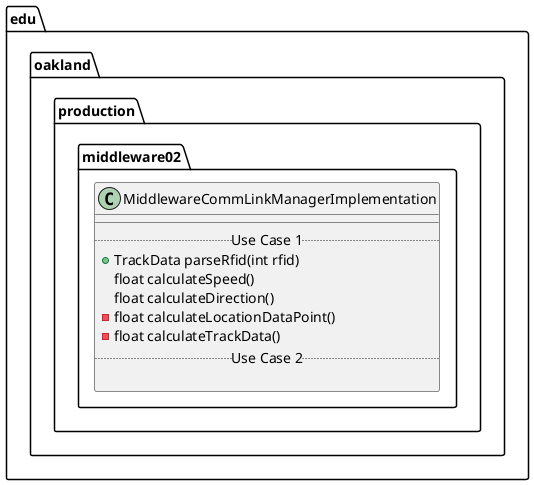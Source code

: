 @startuml MiddlewareCommLinkManagerImplementation

package edu.oakland.production.middleware02 {
    class MiddlewareCommLinkManagerImplementation {
        __
        .. Use Case 1 ..
        + TrackData parseRfid(int rfid)
        float calculateSpeed()
        float calculateDirection()
        - float calculateLocationDataPoint()
        - float calculateTrackData()
        .. Use Case 2 ..

    }
}

@enduml
